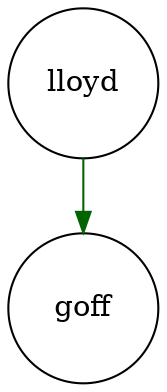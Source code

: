 digraph fullagr_lloyd_goff { 
 K=0.6 
 lloyd -> { goff } [color="darkgreen", arrowhead="normal", penwidth=1, href="#212"]; 
 "lloyd" [shape="circle", fixedsize="true", height=1, width=1, style="filled", fillcolor="white", href="#lloyd"]; 
 "goff" [shape="circle", fixedsize="true", height=1, width=1, style="filled", fillcolor="white", href="#goff"]; 

}